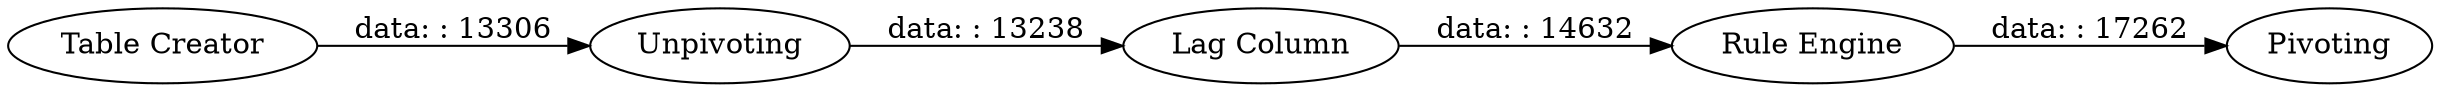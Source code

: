 digraph {
	"-6223841762806357055_1" [label="Table Creator"]
	"-6223841762806357055_21" [label="Lag Column"]
	"-6223841762806357055_23" [label=Pivoting]
	"-6223841762806357055_20" [label=Unpivoting]
	"-6223841762806357055_22" [label="Rule Engine"]
	"-6223841762806357055_20" -> "-6223841762806357055_21" [label="data: : 13238"]
	"-6223841762806357055_22" -> "-6223841762806357055_23" [label="data: : 17262"]
	"-6223841762806357055_1" -> "-6223841762806357055_20" [label="data: : 13306"]
	"-6223841762806357055_21" -> "-6223841762806357055_22" [label="data: : 14632"]
	rankdir=LR
}
